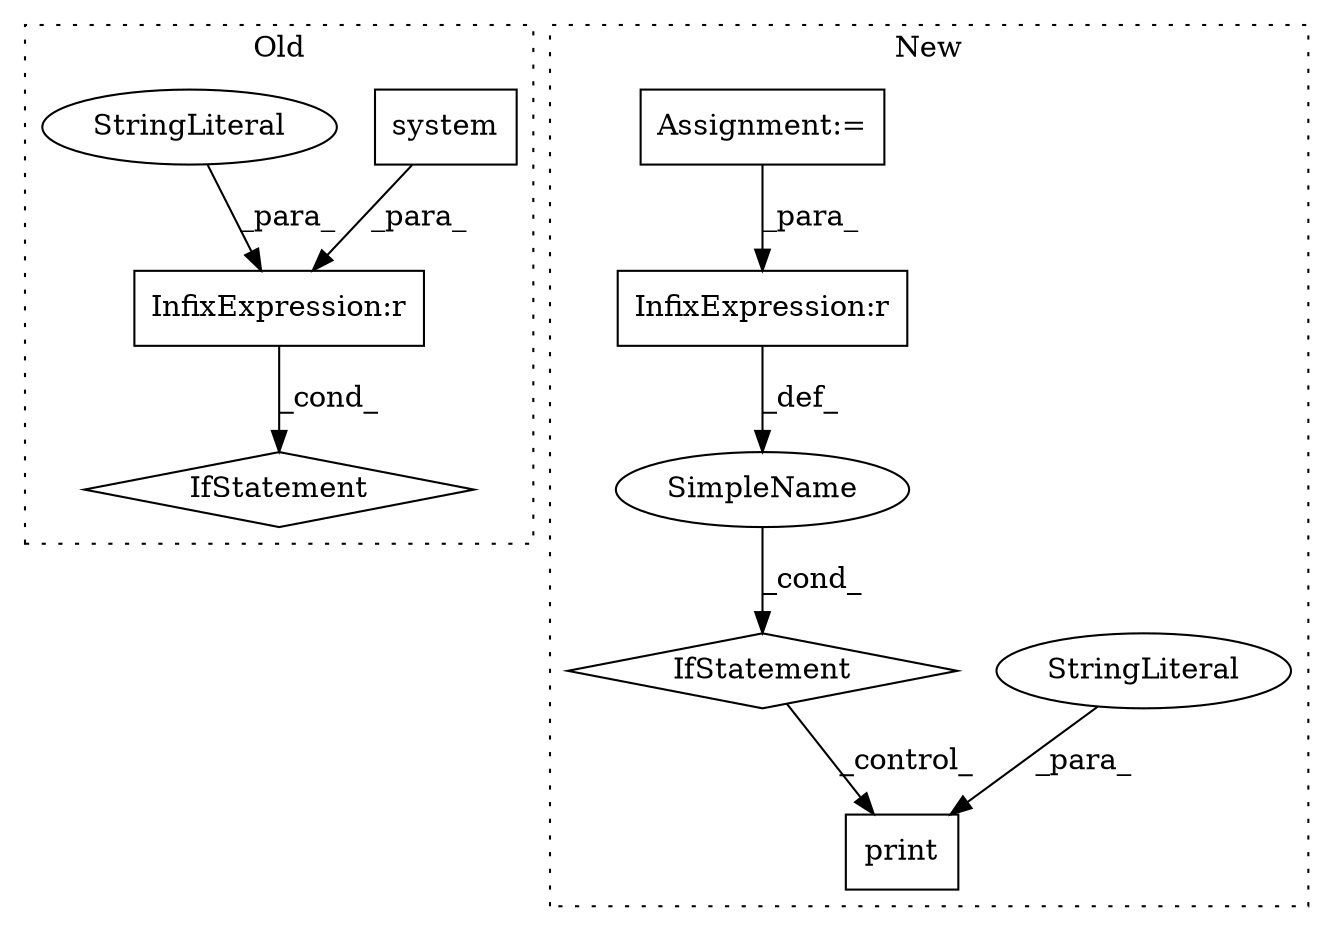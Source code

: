 digraph G {
subgraph cluster0 {
1 [label="system" a="32" s="368" l="8" shape="box"];
7 [label="IfStatement" a="25" s="998,1017" l="4,2" shape="diamond"];
8 [label="InfixExpression:r" a="27" s="1004" l="4" shape="box"];
9 [label="StringLiteral" a="45" s="1008" l="9" shape="ellipse"];
label = "Old";
style="dotted";
}
subgraph cluster1 {
2 [label="print" a="32" s="1463,1641" l="6,1" shape="box"];
3 [label="StringLiteral" a="45" s="1469" l="172" shape="ellipse"];
4 [label="Assignment:=" a="7" s="628" l="1" shape="box"];
5 [label="IfStatement" a="25" s="978,1043" l="4,2" shape="diamond"];
6 [label="SimpleName" a="42" s="" l="" shape="ellipse"];
10 [label="InfixExpression:r" a="27" s="995" l="4" shape="box"];
label = "New";
style="dotted";
}
1 -> 8 [label="_para_"];
3 -> 2 [label="_para_"];
4 -> 10 [label="_para_"];
5 -> 2 [label="_control_"];
6 -> 5 [label="_cond_"];
8 -> 7 [label="_cond_"];
9 -> 8 [label="_para_"];
10 -> 6 [label="_def_"];
}